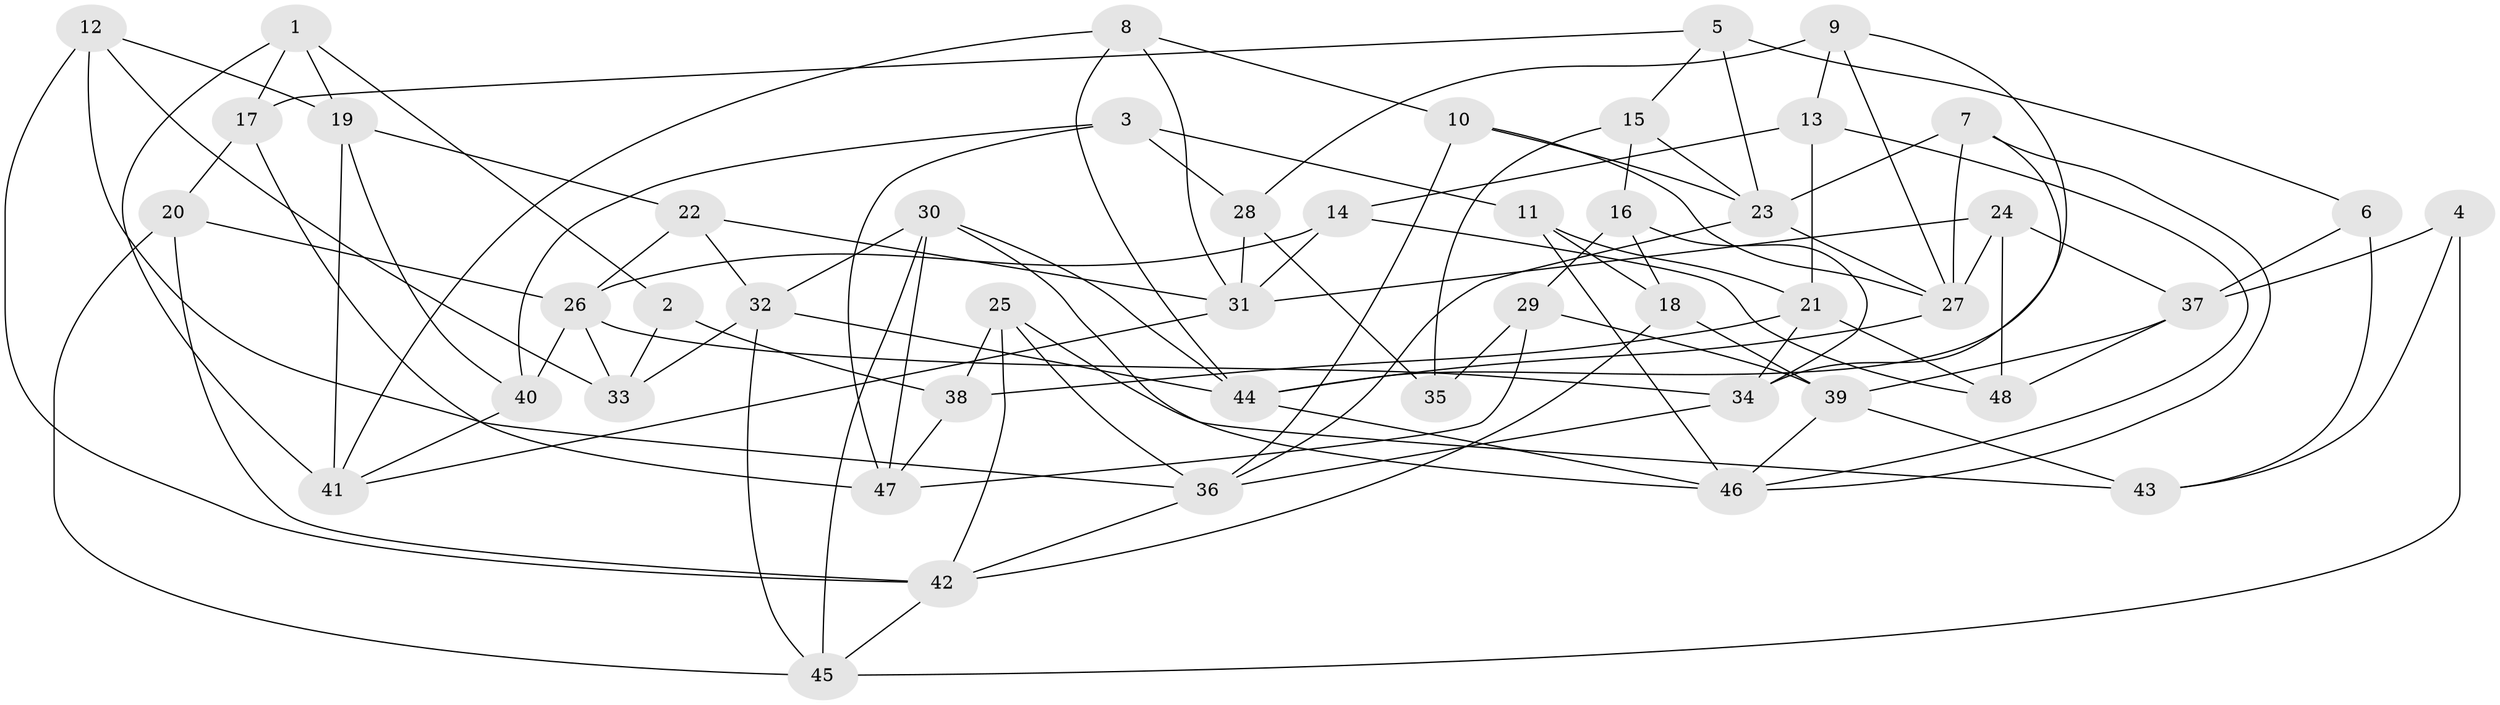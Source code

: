 // original degree distribution, {4: 1.0}
// Generated by graph-tools (version 1.1) at 2025/38/03/04/25 23:38:10]
// undirected, 48 vertices, 107 edges
graph export_dot {
  node [color=gray90,style=filled];
  1;
  2;
  3;
  4;
  5;
  6;
  7;
  8;
  9;
  10;
  11;
  12;
  13;
  14;
  15;
  16;
  17;
  18;
  19;
  20;
  21;
  22;
  23;
  24;
  25;
  26;
  27;
  28;
  29;
  30;
  31;
  32;
  33;
  34;
  35;
  36;
  37;
  38;
  39;
  40;
  41;
  42;
  43;
  44;
  45;
  46;
  47;
  48;
  1 -- 2 [weight=1.0];
  1 -- 17 [weight=1.0];
  1 -- 19 [weight=1.0];
  1 -- 41 [weight=1.0];
  2 -- 33 [weight=2.0];
  2 -- 38 [weight=1.0];
  3 -- 11 [weight=1.0];
  3 -- 28 [weight=1.0];
  3 -- 40 [weight=1.0];
  3 -- 47 [weight=1.0];
  4 -- 37 [weight=1.0];
  4 -- 43 [weight=1.0];
  4 -- 45 [weight=2.0];
  5 -- 6 [weight=1.0];
  5 -- 15 [weight=1.0];
  5 -- 17 [weight=1.0];
  5 -- 23 [weight=1.0];
  6 -- 37 [weight=2.0];
  6 -- 43 [weight=1.0];
  7 -- 23 [weight=1.0];
  7 -- 27 [weight=1.0];
  7 -- 34 [weight=1.0];
  7 -- 46 [weight=1.0];
  8 -- 10 [weight=1.0];
  8 -- 31 [weight=1.0];
  8 -- 41 [weight=1.0];
  8 -- 44 [weight=1.0];
  9 -- 13 [weight=1.0];
  9 -- 27 [weight=1.0];
  9 -- 28 [weight=1.0];
  9 -- 44 [weight=1.0];
  10 -- 23 [weight=1.0];
  10 -- 27 [weight=1.0];
  10 -- 36 [weight=1.0];
  11 -- 18 [weight=1.0];
  11 -- 21 [weight=1.0];
  11 -- 46 [weight=1.0];
  12 -- 19 [weight=1.0];
  12 -- 33 [weight=1.0];
  12 -- 36 [weight=1.0];
  12 -- 42 [weight=1.0];
  13 -- 14 [weight=1.0];
  13 -- 21 [weight=1.0];
  13 -- 46 [weight=1.0];
  14 -- 26 [weight=1.0];
  14 -- 31 [weight=1.0];
  14 -- 48 [weight=1.0];
  15 -- 16 [weight=1.0];
  15 -- 23 [weight=1.0];
  15 -- 35 [weight=1.0];
  16 -- 18 [weight=1.0];
  16 -- 29 [weight=1.0];
  16 -- 34 [weight=1.0];
  17 -- 20 [weight=1.0];
  17 -- 47 [weight=1.0];
  18 -- 39 [weight=1.0];
  18 -- 42 [weight=1.0];
  19 -- 22 [weight=1.0];
  19 -- 40 [weight=1.0];
  19 -- 41 [weight=2.0];
  20 -- 26 [weight=1.0];
  20 -- 42 [weight=1.0];
  20 -- 45 [weight=1.0];
  21 -- 34 [weight=2.0];
  21 -- 38 [weight=1.0];
  21 -- 48 [weight=1.0];
  22 -- 26 [weight=1.0];
  22 -- 31 [weight=1.0];
  22 -- 32 [weight=1.0];
  23 -- 27 [weight=1.0];
  23 -- 36 [weight=1.0];
  24 -- 27 [weight=1.0];
  24 -- 31 [weight=1.0];
  24 -- 37 [weight=1.0];
  24 -- 48 [weight=1.0];
  25 -- 36 [weight=1.0];
  25 -- 38 [weight=1.0];
  25 -- 42 [weight=1.0];
  25 -- 43 [weight=1.0];
  26 -- 33 [weight=1.0];
  26 -- 34 [weight=1.0];
  26 -- 40 [weight=1.0];
  27 -- 44 [weight=1.0];
  28 -- 31 [weight=1.0];
  28 -- 35 [weight=1.0];
  29 -- 35 [weight=2.0];
  29 -- 39 [weight=2.0];
  29 -- 47 [weight=1.0];
  30 -- 32 [weight=1.0];
  30 -- 44 [weight=1.0];
  30 -- 45 [weight=1.0];
  30 -- 46 [weight=1.0];
  30 -- 47 [weight=2.0];
  31 -- 41 [weight=1.0];
  32 -- 33 [weight=2.0];
  32 -- 44 [weight=1.0];
  32 -- 45 [weight=1.0];
  34 -- 36 [weight=1.0];
  36 -- 42 [weight=1.0];
  37 -- 39 [weight=1.0];
  37 -- 48 [weight=1.0];
  38 -- 47 [weight=1.0];
  39 -- 43 [weight=1.0];
  39 -- 46 [weight=1.0];
  40 -- 41 [weight=1.0];
  42 -- 45 [weight=1.0];
  44 -- 46 [weight=1.0];
}

